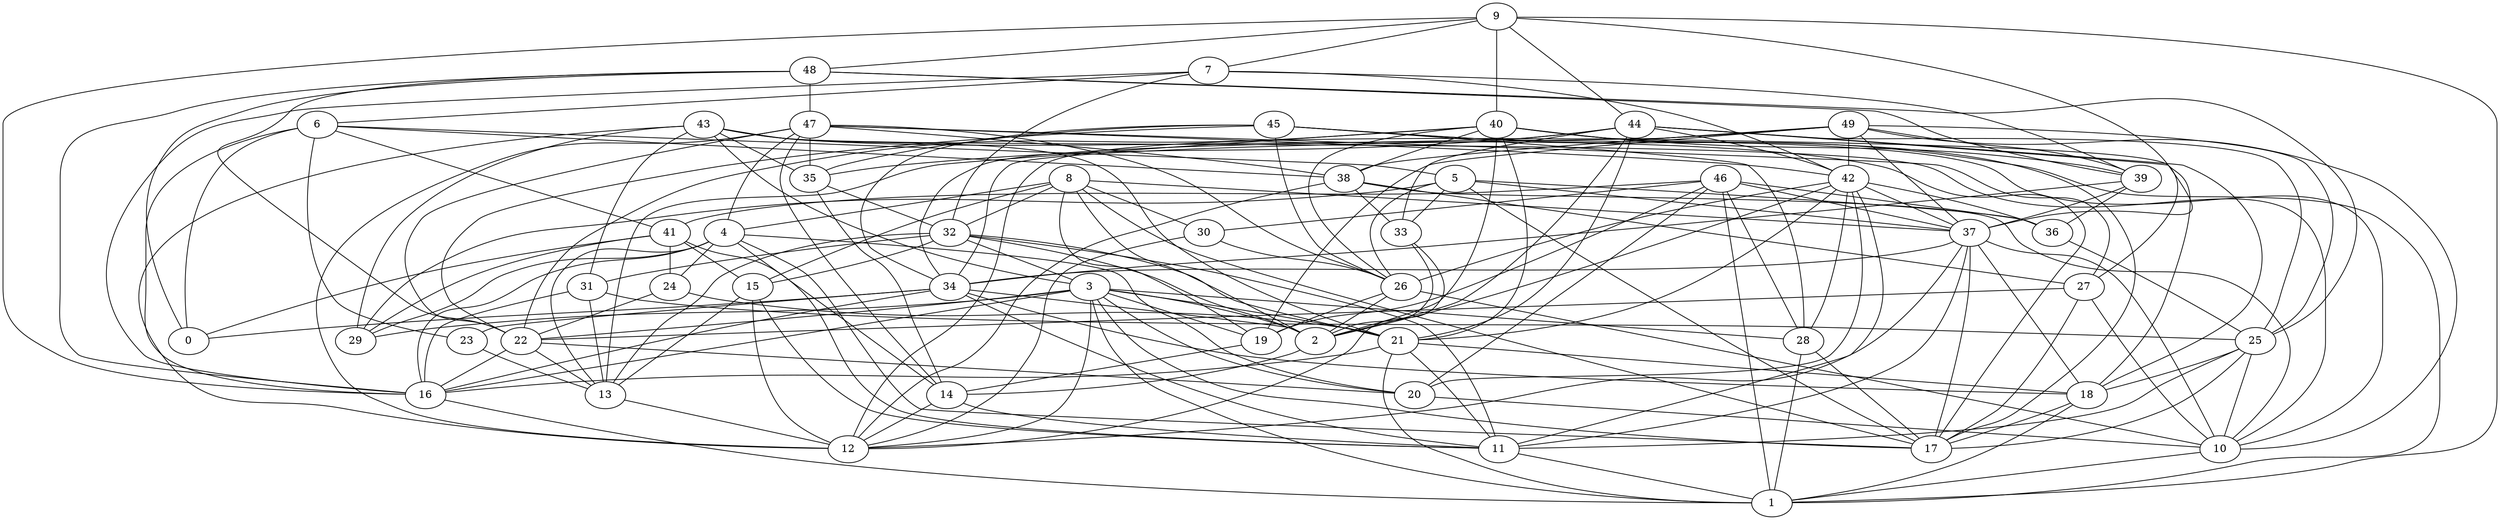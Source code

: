 digraph GG_graph {

subgraph G_graph {
edge [color = black]
"8" -> "15" [dir = none]
"8" -> "17" [dir = none]
"8" -> "19" [dir = none]
"8" -> "2" [dir = none]
"23" -> "13" [dir = none]
"15" -> "13" [dir = none]
"38" -> "33" [dir = none]
"38" -> "12" [dir = none]
"25" -> "11" [dir = none]
"25" -> "18" [dir = none]
"25" -> "10" [dir = none]
"37" -> "11" [dir = none]
"37" -> "17" [dir = none]
"7" -> "32" [dir = none]
"7" -> "6" [dir = none]
"4" -> "14" [dir = none]
"4" -> "20" [dir = none]
"4" -> "24" [dir = none]
"4" -> "16" [dir = none]
"22" -> "16" [dir = none]
"22" -> "13" [dir = none]
"9" -> "44" [dir = none]
"9" -> "37" [dir = none]
"9" -> "48" [dir = none]
"9" -> "7" [dir = none]
"44" -> "25" [dir = none]
"44" -> "42" [dir = none]
"44" -> "33" [dir = none]
"44" -> "2" [dir = none]
"44" -> "35" [dir = none]
"31" -> "13" [dir = none]
"31" -> "25" [dir = none]
"27" -> "17" [dir = none]
"27" -> "22" [dir = none]
"49" -> "38" [dir = none]
"49" -> "12" [dir = none]
"42" -> "36" [dir = none]
"42" -> "28" [dir = none]
"42" -> "37" [dir = none]
"42" -> "2" [dir = none]
"42" -> "26" [dir = none]
"42" -> "20" [dir = none]
"40" -> "21" [dir = none]
"40" -> "2" [dir = none]
"40" -> "13" [dir = none]
"40" -> "38" [dir = none]
"40" -> "39" [dir = none]
"46" -> "28" [dir = none]
"46" -> "37" [dir = none]
"46" -> "41" [dir = none]
"46" -> "1" [dir = none]
"46" -> "36" [dir = none]
"41" -> "0" [dir = none]
"41" -> "11" [dir = none]
"41" -> "24" [dir = none]
"28" -> "1" [dir = none]
"6" -> "0" [dir = none]
"6" -> "23" [dir = none]
"6" -> "16" [dir = none]
"6" -> "41" [dir = none]
"30" -> "12" [dir = none]
"30" -> "26" [dir = none]
"45" -> "28" [dir = none]
"45" -> "10" [dir = none]
"3" -> "29" [dir = none]
"3" -> "1" [dir = none]
"3" -> "12" [dir = none]
"3" -> "16" [dir = none]
"3" -> "28" [dir = none]
"3" -> "17" [dir = none]
"3" -> "22" [dir = none]
"3" -> "2" [dir = none]
"3" -> "19" [dir = none]
"47" -> "26" [dir = none]
"47" -> "38" [dir = none]
"47" -> "4" [dir = none]
"16" -> "1" [dir = none]
"18" -> "17" [dir = none]
"48" -> "25" [dir = none]
"39" -> "37" [dir = none]
"39" -> "36" [dir = none]
"5" -> "36" [dir = none]
"5" -> "26" [dir = none]
"5" -> "29" [dir = none]
"13" -> "12" [dir = none]
"43" -> "35" [dir = none]
"43" -> "10" [dir = none]
"43" -> "3" [dir = none]
"43" -> "12" [dir = none]
"43" -> "31" [dir = none]
"43" -> "21" [dir = none]
"32" -> "2" [dir = none]
"32" -> "13" [dir = none]
"26" -> "19" [dir = none]
"26" -> "10" [dir = none]
"14" -> "11" [dir = none]
"34" -> "16" [dir = none]
"34" -> "0" [dir = none]
"48" -> "0" [dir = none]
"44" -> "27" [dir = none]
"8" -> "32" [dir = none]
"48" -> "47" [dir = none]
"22" -> "20" [dir = none]
"10" -> "1" [dir = none]
"39" -> "34" [dir = none]
"47" -> "27" [dir = none]
"21" -> "16" [dir = none]
"47" -> "42" [dir = none]
"18" -> "1" [dir = none]
"28" -> "17" [dir = none]
"34" -> "18" [dir = none]
"5" -> "37" [dir = none]
"3" -> "20" [dir = none]
"44" -> "34" [dir = none]
"11" -> "1" [dir = none]
"9" -> "40" [dir = none]
"20" -> "10" [dir = none]
"3" -> "21" [dir = none]
"41" -> "29" [dir = none]
"34" -> "11" [dir = none]
"5" -> "33" [dir = none]
"15" -> "11" [dir = none]
"49" -> "34" [dir = none]
"37" -> "10" [dir = none]
"41" -> "15" [dir = none]
"6" -> "5" [dir = none]
"9" -> "1" [dir = none]
"7" -> "39" [dir = none]
"32" -> "15" [dir = none]
"8" -> "4" [dir = none]
"8" -> "37" [dir = none]
"37" -> "18" [dir = none]
"7" -> "42" [dir = none]
"47" -> "12" [dir = none]
"48" -> "22" [dir = none]
"38" -> "10" [dir = none]
"43" -> "17" [dir = none]
"32" -> "21" [dir = none]
"6" -> "38" [dir = none]
"21" -> "11" [dir = none]
"47" -> "22" [dir = none]
"49" -> "19" [dir = none]
"14" -> "12" [dir = none]
"49" -> "25" [dir = none]
"47" -> "35" [dir = none]
"19" -> "14" [dir = none]
"46" -> "20" [dir = none]
"21" -> "1" [dir = none]
"45" -> "1" [dir = none]
"37" -> "12" [dir = none]
"4" -> "17" [dir = none]
"32" -> "3" [dir = none]
"49" -> "10" [dir = none]
"4" -> "13" [dir = none]
"2" -> "14" [dir = none]
"31" -> "16" [dir = none]
"24" -> "22" [dir = none]
"45" -> "35" [dir = none]
"34" -> "2" [dir = none]
"34" -> "23" [dir = none]
"27" -> "10" [dir = none]
"46" -> "19" [dir = none]
"42" -> "21" [dir = none]
"45" -> "22" [dir = none]
"40" -> "22" [dir = none]
"44" -> "18" [dir = none]
"32" -> "11" [dir = none]
"33" -> "12" [dir = none]
"7" -> "16" [dir = none]
"35" -> "32" [dir = none]
"47" -> "14" [dir = none]
"49" -> "37" [dir = none]
"49" -> "42" [dir = none]
"38" -> "27" [dir = none]
"48" -> "39" [dir = none]
"42" -> "11" [dir = none]
"37" -> "34" [dir = none]
"26" -> "2" [dir = none]
"35" -> "14" [dir = none]
"8" -> "30" [dir = none]
"25" -> "17" [dir = none]
"46" -> "30" [dir = none]
"36" -> "25" [dir = none]
"43" -> "29" [dir = none]
"40" -> "17" [dir = none]
"21" -> "18" [dir = none]
"48" -> "16" [dir = none]
"32" -> "31" [dir = none]
"40" -> "26" [dir = none]
"24" -> "21" [dir = none]
"5" -> "17" [dir = none]
"15" -> "12" [dir = none]
"44" -> "21" [dir = none]
"9" -> "16" [dir = none]
"4" -> "29" [dir = none]
"33" -> "2" [dir = none]
"40" -> "18" [dir = none]
"45" -> "34" [dir = none]
"45" -> "26" [dir = none]
"49" -> "39" [dir = none]
}

}
